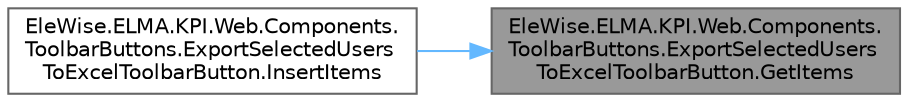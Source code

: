 digraph "EleWise.ELMA.KPI.Web.Components.ToolbarButtons.ExportSelectedUsersToExcelToolbarButton.GetItems"
{
 // LATEX_PDF_SIZE
  bgcolor="transparent";
  edge [fontname=Helvetica,fontsize=10,labelfontname=Helvetica,labelfontsize=10];
  node [fontname=Helvetica,fontsize=10,shape=box,height=0.2,width=0.4];
  rankdir="RL";
  Node1 [id="Node000001",label="EleWise.ELMA.KPI.Web.Components.\lToolbarButtons.ExportSelectedUsers\lToExcelToolbarButton.GetItems",height=0.2,width=0.4,color="gray40", fillcolor="grey60", style="filled", fontcolor="black",tooltip=" "];
  Node1 -> Node2 [id="edge1_Node000001_Node000002",dir="back",color="steelblue1",style="solid",tooltip=" "];
  Node2 [id="Node000002",label="EleWise.ELMA.KPI.Web.Components.\lToolbarButtons.ExportSelectedUsers\lToExcelToolbarButton.InsertItems",height=0.2,width=0.4,color="grey40", fillcolor="white", style="filled",URL="$class_ele_wise_1_1_e_l_m_a_1_1_k_p_i_1_1_web_1_1_components_1_1_toolbar_buttons_1_1_export_selec7d70d843d74a3697bbfa2a2ba8157d53.html#ac76f5f0c5fef76c9e4c9ad946517aa0e",tooltip=" "];
}
